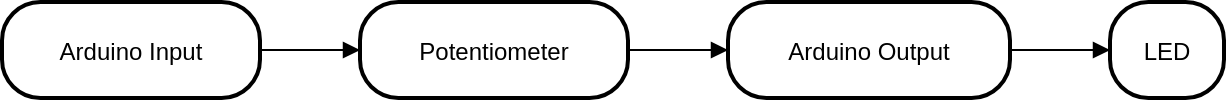 <mxfile version="24.7.17">
  <diagram name="Page-1" id="NHRha9J-r3zkfmS3WAzW">
    <mxGraphModel>
      <root>
        <mxCell id="0" />
        <mxCell id="1" parent="0" />
        <mxCell id="2" value="Arduino Input" style="rounded=1;arcSize=40;strokeWidth=2" vertex="1" parent="1">
          <mxGeometry x="8" y="8" width="129" height="48" as="geometry" />
        </mxCell>
        <mxCell id="3" value="Potentiometer" style="rounded=1;arcSize=40;strokeWidth=2" vertex="1" parent="1">
          <mxGeometry x="187" y="8" width="134" height="48" as="geometry" />
        </mxCell>
        <mxCell id="4" value="Arduino Output" style="rounded=1;arcSize=40;strokeWidth=2" vertex="1" parent="1">
          <mxGeometry x="371" y="8" width="141" height="48" as="geometry" />
        </mxCell>
        <mxCell id="5" value="LED" style="rounded=1;arcSize=40;strokeWidth=2" vertex="1" parent="1">
          <mxGeometry x="562" y="8" width="57" height="48" as="geometry" />
        </mxCell>
        <mxCell id="6" value="" style="curved=1;startArrow=none;endArrow=block;exitX=1;exitY=0.5;entryX=0;entryY=0.5;" edge="1" parent="1" source="2" target="3">
          <mxGeometry relative="1" as="geometry">
            <Array as="points" />
          </mxGeometry>
        </mxCell>
        <mxCell id="7" value="" style="curved=1;startArrow=none;endArrow=block;exitX=1;exitY=0.5;entryX=0;entryY=0.5;" edge="1" parent="1" source="3" target="4">
          <mxGeometry relative="1" as="geometry">
            <Array as="points" />
          </mxGeometry>
        </mxCell>
        <mxCell id="8" value="" style="curved=1;startArrow=none;endArrow=block;exitX=1;exitY=0.5;entryX=0;entryY=0.5;" edge="1" parent="1" source="4" target="5">
          <mxGeometry relative="1" as="geometry">
            <Array as="points" />
          </mxGeometry>
        </mxCell>
      </root>
    </mxGraphModel>
  </diagram>
</mxfile>
